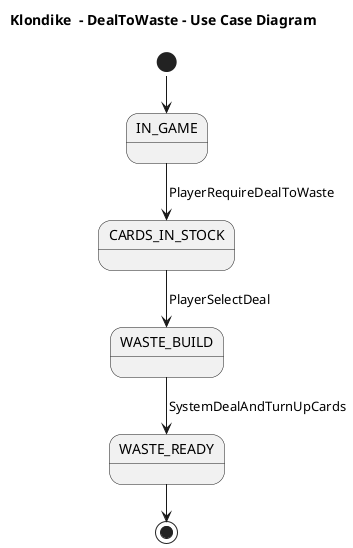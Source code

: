 @startuml UCDealStock
!pragma layout smetana
title Klondike  - DealToWaste - Use Case Diagram

state IN_GAME
state CARDS_IN_STOCK
state WASTE_BUILD
state WASTE_READY

[*] --> IN_GAME
IN_GAME --> CARDS_IN_STOCK: PlayerRequireDealToWaste
CARDS_IN_STOCK --> WASTE_BUILD: PlayerSelectDeal
WASTE_BUILD --> WASTE_READY: SystemDealAndTurnUpCards
WASTE_READY --> [*]

@enduml

